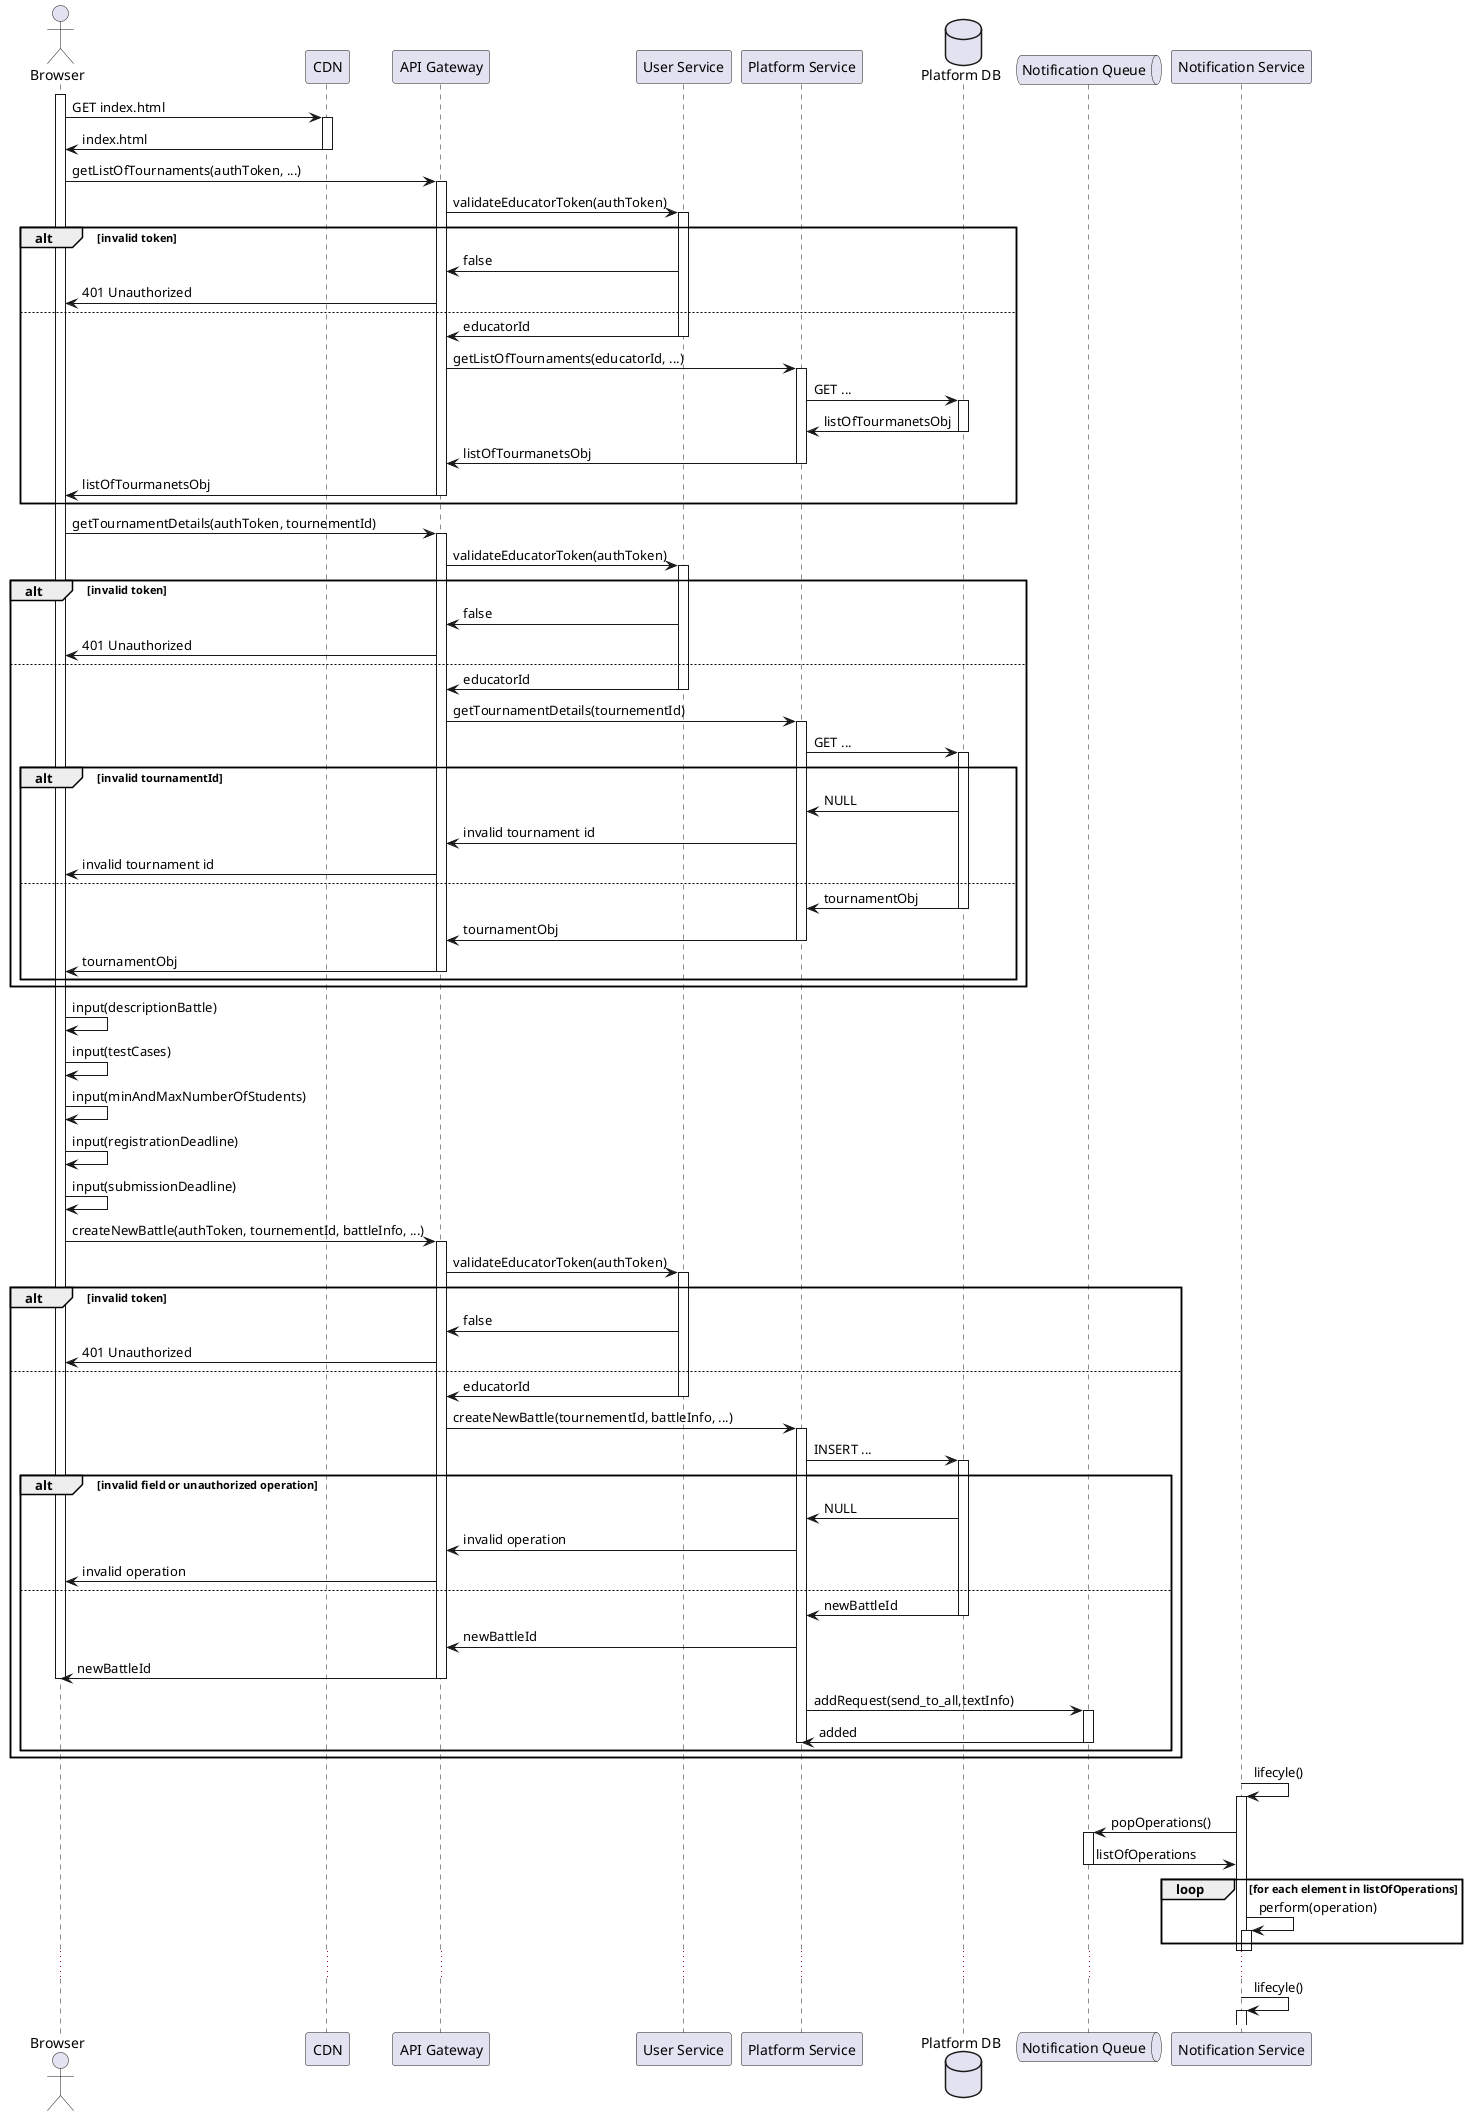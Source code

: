 @startuml RW3 - Educator creates a new Battle for an Existing Tournament

actor Browser
participant CDN
participant "API Gateway" as gateway
participant "User Service" as auth

participant "Platform Service" as platform
database "Platform DB" as platformDb

queue  "Notification Queue" as notificationQueue
participant "Notification Service" as notification

activate Browser
Browser -> CDN ++ : GET index.html
Browser <- CDN -- : index.html


Browser -> gateway ++ : getListOfTournaments(authToken, ...)
gateway -> auth ++ : validateEducatorToken(authToken)
alt invalid token
    gateway <- auth : false
    Browser <- gateway : 401 Unauthorized
else
    gateway <- auth -- : educatorId
    gateway -> platform ++ : getListOfTournaments(educatorId, ...)
    platform -> platformDb ++ : GET ...
    platform <- platformDb -- : listOfTourmanetsObj
    gateway <- platform -- : listOfTourmanetsObj
    Browser <- gateway -- : listOfTourmanetsObj
end




Browser -> gateway ++ : getTournamentDetails(authToken, tournementId)
gateway -> auth ++ : validateEducatorToken(authToken)
alt invalid token
    gateway <- auth : false
    Browser <- gateway : 401 Unauthorized
else
    gateway <- auth -- : educatorId
    gateway -> platform ++ : getTournamentDetails(tournementId)

    platform -> platformDb ++ : GET ...

    alt invalid tournamentId
        platform <- platformDb : NULL
        gateway <- platform : invalid tournament id
        Browser <- gateway : invalid tournament id
    else
        platform <- platformDb -- : tournamentObj
        gateway <- platform -- : tournamentObj
        Browser <- gateway -- : tournamentObj
    end
end


Browser -> Browser : input(descriptionBattle)
Browser -> Browser : input(testCases)
Browser -> Browser : input(minAndMaxNumberOfStudents)
Browser -> Browser : input(registrationDeadline)
Browser -> Browser : input(submissionDeadline)

Browser -> gateway ++ : createNewBattle(authToken, tournementId, battleInfo, ...)

gateway -> auth ++ : validateEducatorToken(authToken)
alt invalid token
    gateway <- auth : false
    Browser <- gateway : 401 Unauthorized
else
    gateway <- auth -- : educatorId
    gateway -> platform ++ : createNewBattle(tournementId, battleInfo, ...)

    platform -> platformDb ++ : INSERT ...

    alt invalid field or unauthorized operation
        platform <- platformDb : NULL
        gateway <- platform : invalid operation
        Browser <- gateway : invalid operation
    else
        platform <- platformDb -- : newBattleId
        gateway <- platform  : newBattleId
        Browser <- gateway -- : newBattleId
        deactivate Browser

        platform -> notificationQueue ++ : addRequest(send_to_all,textInfo)
        
        platform <- notificationQueue --: added
        deactivate platform
    end
    

end

notification -> notification ++ : lifecyle()
notification -> notificationQueue ++: popOperations()
notification <- notificationQueue --:listOfOperations


loop for each element in listOfOperations
    notification -> notification ++: perform(operation)
end
deactivate notification
deactivate notification
...
notification -> notification ++ : lifecyle()



@enduml